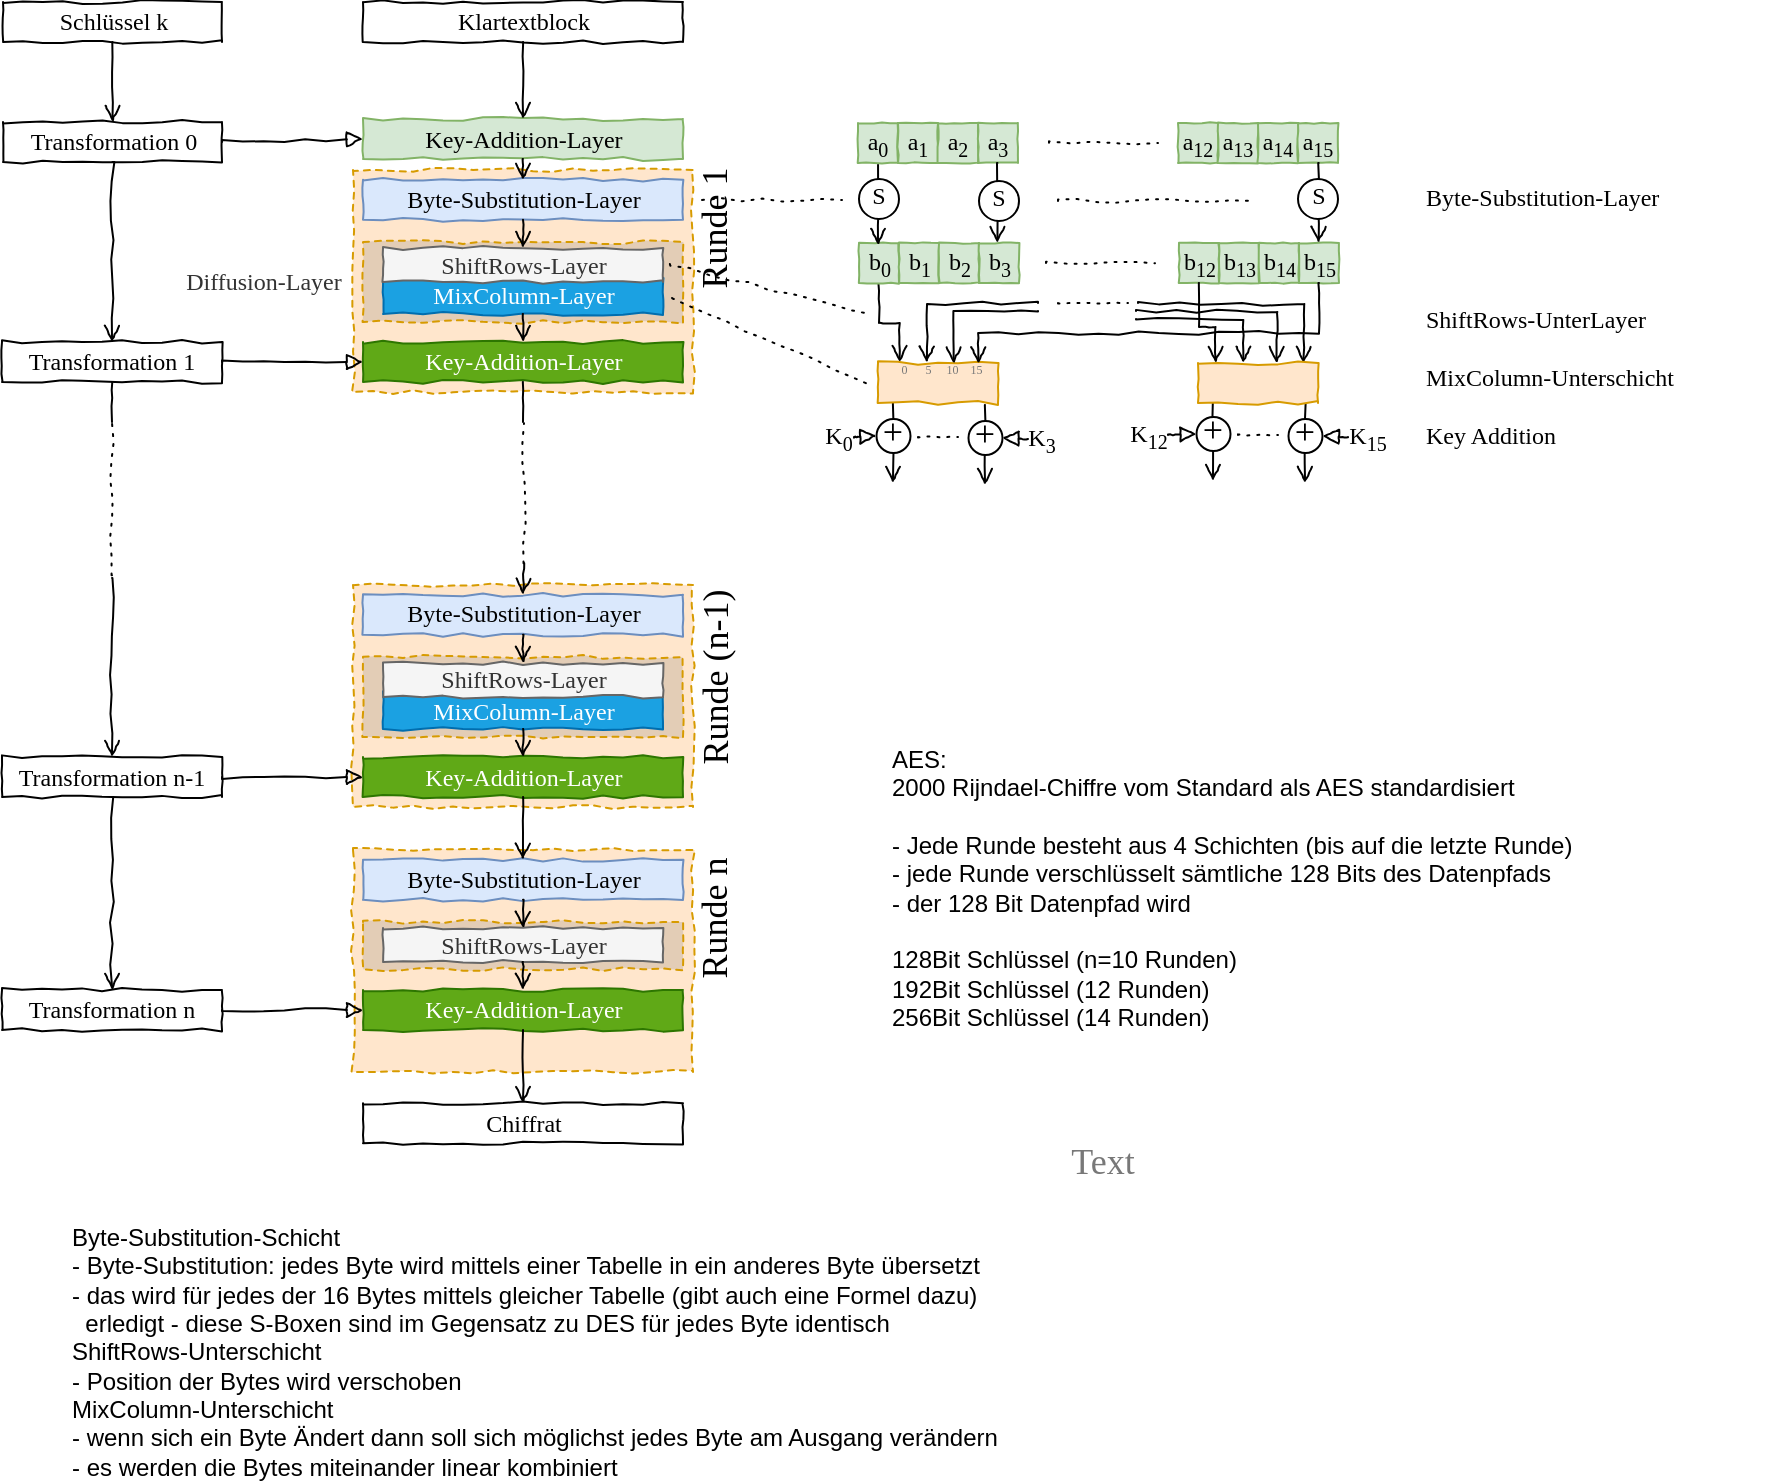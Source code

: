 <mxfile version="13.4.5" type="device"><diagram id="tK-2HApjOKU55LRS7kek" name="Page-1"><mxGraphModel dx="293" dy="493" grid="1" gridSize="10" guides="1" tooltips="1" connect="1" arrows="1" fold="1" page="1" pageScale="1" pageWidth="827" pageHeight="1169" math="0" shadow="0"><root><mxCell id="0"/><mxCell id="1" parent="0"/><mxCell id="UTyz3JUt-HpfUJKw9FKu-76" value="" style="rounded=0;whiteSpace=wrap;html=1;comic=1;fontFamily=Comic Sans MS;dashed=1;fillColor=#ffe6cc;strokeColor=#d79b00;" vertex="1" parent="1"><mxGeometry x="245.5" y="124" width="170" height="111" as="geometry"/></mxCell><mxCell id="UTyz3JUt-HpfUJKw9FKu-71" value="Byte-Substitution-Layer" style="rounded=0;whiteSpace=wrap;html=1;comic=1;fontFamily=Comic Sans MS;fillColor=#dae8fc;strokeColor=#6c8ebf;" vertex="1" parent="1"><mxGeometry x="250.5" y="128.93" width="160" height="20" as="geometry"/></mxCell><mxCell id="UTyz3JUt-HpfUJKw9FKu-74" value="" style="rounded=0;whiteSpace=wrap;html=1;comic=1;fontFamily=Comic Sans MS;dashed=1;strokeColor=#d79b00;fillColor=#E3CDB6;" vertex="1" parent="1"><mxGeometry x="250.5" y="160" width="160" height="40" as="geometry"/></mxCell><mxCell id="UTyz3JUt-HpfUJKw9FKu-73" value="MixColumn-Layer" style="rounded=0;whiteSpace=wrap;html=1;comic=1;fontFamily=Comic Sans MS;fillColor=#1ba1e2;strokeColor=#006EAF;fontColor=#ffffff;" vertex="1" parent="1"><mxGeometry x="260.5" y="178" width="140" height="18" as="geometry"/></mxCell><mxCell id="UTyz3JUt-HpfUJKw9FKu-45" value="" style="endArrow=open;html=1;fontFamily=Comic Sans MS;fontSize=12;comic=1;endFill=0;edgeStyle=orthogonalEdgeStyle;rounded=0;" edge="1" parent="1"><mxGeometry width="50" height="50" relative="1" as="geometry"><mxPoint x="561.5" y="241.5" as="sourcePoint"/><mxPoint x="561.5" y="281.5" as="targetPoint"/></mxGeometry></mxCell><mxCell id="UTyz3JUt-HpfUJKw9FKu-46" value="" style="ellipse;whiteSpace=wrap;html=1;comic=1;fontFamily=Comic Sans MS;fontSize=6;fontStyle=1;sketch=0;" vertex="1" parent="1"><mxGeometry x="553.25" y="249.5" width="17" height="17" as="geometry"/></mxCell><mxCell id="UTyz3JUt-HpfUJKw9FKu-47" value="+" style="text;html=1;align=center;verticalAlign=middle;resizable=0;points=[];autosize=1;fontFamily=Comic Sans MS;fontSize=18;" vertex="1" parent="1"><mxGeometry x="551" y="240.5" width="20" height="30" as="geometry"/></mxCell><mxCell id="UTyz3JUt-HpfUJKw9FKu-43" value="" style="endArrow=block;html=1;fontFamily=Comic Sans MS;fontSize=12;exitX=1;exitY=0.5;exitDx=0;exitDy=0;comic=1;endFill=0;entryX=0;entryY=0.5;entryDx=0;entryDy=0;" edge="1" source="UTyz3JUt-HpfUJKw9FKu-42" parent="1" target="UTyz3JUt-HpfUJKw9FKu-39"><mxGeometry width="50" height="50" relative="1" as="geometry"><mxPoint x="406" y="386" as="sourcePoint"/><mxPoint x="505" y="257.5" as="targetPoint"/></mxGeometry></mxCell><mxCell id="UTyz3JUt-HpfUJKw9FKu-41" value="" style="endArrow=open;html=1;fontFamily=Comic Sans MS;fontSize=12;comic=1;endFill=0;edgeStyle=orthogonalEdgeStyle;rounded=0;" edge="1" parent="1"><mxGeometry width="50" height="50" relative="1" as="geometry"><mxPoint x="515.5" y="240.5" as="sourcePoint"/><mxPoint x="515.5" y="280.5" as="targetPoint"/></mxGeometry></mxCell><mxCell id="UTyz3JUt-HpfUJKw9FKu-39" value="" style="ellipse;whiteSpace=wrap;html=1;comic=1;fontFamily=Comic Sans MS;fontSize=6;fontStyle=1;sketch=0;" vertex="1" parent="1"><mxGeometry x="507.25" y="248.5" width="17" height="17" as="geometry"/></mxCell><mxCell id="UTyz3JUt-HpfUJKw9FKu-40" value="+" style="text;html=1;align=center;verticalAlign=middle;resizable=0;points=[];autosize=1;fontFamily=Comic Sans MS;fontSize=18;" vertex="1" parent="1"><mxGeometry x="505" y="239.5" width="20" height="30" as="geometry"/></mxCell><mxCell id="JIH44mc3897YxsnAydP_-43" value="" style="endArrow=open;html=1;fontFamily=Comic Sans MS;fontSize=12;comic=1;endFill=0;exitX=0.5;exitY=1;exitDx=0;exitDy=0;edgeStyle=orthogonalEdgeStyle;rounded=0;entryX=0.18;entryY=-0.022;entryDx=0;entryDy=0;entryPerimeter=0;" parent="1" source="JIH44mc3897YxsnAydP_-44" target="JIH44mc3897YxsnAydP_-45" edge="1"><mxGeometry width="50" height="50" relative="1" as="geometry"><mxPoint x="519" y="190.5" as="sourcePoint"/><mxPoint x="519" y="239.5" as="targetPoint"/></mxGeometry></mxCell><mxCell id="JIH44mc3897YxsnAydP_-44" value="b&lt;sub&gt;0&lt;/sub&gt;" style="rounded=0;whiteSpace=wrap;html=1;comic=1;fontFamily=Comic Sans MS;fillColor=#d5e8d4;strokeColor=#82b366;" parent="1" vertex="1"><mxGeometry x="498.5" y="160.5" width="20" height="20" as="geometry"/></mxCell><mxCell id="JIH44mc3897YxsnAydP_-45" value="" style="rounded=0;whiteSpace=wrap;html=1;comic=1;fontFamily=Comic Sans MS;fillColor=#ffe6cc;strokeColor=#d79b00;" parent="1" vertex="1"><mxGeometry x="508" y="220.499" width="60" height="20" as="geometry"/></mxCell><mxCell id="JIH44mc3897YxsnAydP_-46" value="Byte-Substitution-Layer" style="rounded=0;whiteSpace=wrap;html=1;comic=1;fontFamily=Comic Sans MS;align=left;strokeColor=none;fillColor=none;" parent="1" vertex="1"><mxGeometry x="780" y="127.5" width="175" height="20" as="geometry"/></mxCell><mxCell id="JIH44mc3897YxsnAydP_-81" value="Klartextblock" style="rounded=0;whiteSpace=wrap;html=1;comic=1;fontFamily=Comic Sans MS;" parent="1" vertex="1"><mxGeometry x="250.5" y="40.0" width="160" height="20" as="geometry"/></mxCell><mxCell id="2" value="Byte-Substitution-Schicht&lt;br&gt;- Byte-Substitution: jedes Byte wird mittels einer Tabelle in ein anderes Byte übersetzt&lt;br&gt;- das wird für jedes der 16 Bytes mittels gleicher Tabelle (gibt auch eine Formel dazu)&lt;br&gt;&amp;nbsp; erledigt - diese S-Boxen sind im Gegensatz zu DES für jedes Byte identisch&lt;br&gt;ShiftRows-Unterschicht&lt;br&gt;- Position der Bytes wird verschoben&lt;br&gt;MixColumn-Unterschicht&lt;br&gt;- wenn sich ein Byte Ändert dann soll sich möglichst jedes Byte am Ausgang verändern&lt;br&gt;- es werden die Bytes miteinander linear kombiniert" style="text;html=1;align=left;verticalAlign=middle;resizable=0;points=[];autosize=1;" vertex="1" parent="1"><mxGeometry x="103" y="650" width="480" height="130" as="geometry"/></mxCell><mxCell id="UTyz3JUt-HpfUJKw9FKu-2" value="b&lt;sub&gt;1&lt;/sub&gt;" style="rounded=0;whiteSpace=wrap;html=1;comic=1;fontFamily=Comic Sans MS;fillColor=#d5e8d4;strokeColor=#82b366;" vertex="1" parent="1"><mxGeometry x="518.5" y="160.5" width="20" height="20" as="geometry"/></mxCell><mxCell id="UTyz3JUt-HpfUJKw9FKu-3" value="b&lt;sub&gt;2&lt;/sub&gt;" style="rounded=0;whiteSpace=wrap;html=1;comic=1;fontFamily=Comic Sans MS;fillColor=#d5e8d4;strokeColor=#82b366;" vertex="1" parent="1"><mxGeometry x="538.5" y="160.5" width="20" height="20" as="geometry"/></mxCell><mxCell id="UTyz3JUt-HpfUJKw9FKu-4" value="b&lt;sub&gt;3&lt;/sub&gt;" style="rounded=0;whiteSpace=wrap;html=1;comic=1;fontFamily=Comic Sans MS;fillColor=#d5e8d4;strokeColor=#82b366;" vertex="1" parent="1"><mxGeometry x="558.5" y="160.5" width="20" height="20" as="geometry"/></mxCell><mxCell id="UTyz3JUt-HpfUJKw9FKu-5" value="b&lt;sub&gt;12&lt;/sub&gt;" style="rounded=0;whiteSpace=wrap;html=1;comic=1;fontFamily=Comic Sans MS;fillColor=#d5e8d4;strokeColor=#82b366;" vertex="1" parent="1"><mxGeometry x="658.5" y="160.5" width="20" height="20" as="geometry"/></mxCell><mxCell id="UTyz3JUt-HpfUJKw9FKu-6" value="b&lt;sub&gt;13&lt;/sub&gt;" style="rounded=0;whiteSpace=wrap;html=1;comic=1;fontFamily=Comic Sans MS;fillColor=#d5e8d4;strokeColor=#82b366;" vertex="1" parent="1"><mxGeometry x="678.5" y="160.5" width="20" height="20" as="geometry"/></mxCell><mxCell id="UTyz3JUt-HpfUJKw9FKu-7" value="b&lt;sub&gt;14&lt;/sub&gt;" style="rounded=0;whiteSpace=wrap;html=1;comic=1;fontFamily=Comic Sans MS;fillColor=#d5e8d4;strokeColor=#82b366;" vertex="1" parent="1"><mxGeometry x="698.5" y="160.5" width="20" height="20" as="geometry"/></mxCell><mxCell id="UTyz3JUt-HpfUJKw9FKu-8" value="b&lt;sub&gt;15&lt;/sub&gt;" style="rounded=0;whiteSpace=wrap;html=1;comic=1;fontFamily=Comic Sans MS;fillColor=#d5e8d4;strokeColor=#82b366;" vertex="1" parent="1"><mxGeometry x="718.5" y="160.5" width="20" height="20" as="geometry"/></mxCell><mxCell id="UTyz3JUt-HpfUJKw9FKu-9" value="" style="endArrow=open;html=1;fontFamily=Comic Sans MS;fontSize=12;comic=1;endFill=0;edgeStyle=orthogonalEdgeStyle;entryX=0.408;entryY=-0.007;entryDx=0;entryDy=0;entryPerimeter=0;sketch=0;rounded=0;" edge="1" parent="1" target="JIH44mc3897YxsnAydP_-45"><mxGeometry width="50" height="50" relative="1" as="geometry"><mxPoint x="588" y="190.5" as="sourcePoint"/><mxPoint x="530" y="230.5" as="targetPoint"/></mxGeometry></mxCell><mxCell id="UTyz3JUt-HpfUJKw9FKu-10" value="" style="endArrow=open;html=1;fontFamily=Comic Sans MS;fontSize=12;comic=1;endFill=0;edgeStyle=orthogonalEdgeStyle;entryX=0.63;entryY=0.012;entryDx=0;entryDy=0;entryPerimeter=0;sketch=0;rounded=0;" edge="1" parent="1" target="JIH44mc3897YxsnAydP_-45"><mxGeometry width="50" height="50" relative="1" as="geometry"><mxPoint x="588" y="194.5" as="sourcePoint"/><mxPoint x="548.04" y="240.499" as="targetPoint"/><Array as="points"><mxPoint x="546" y="194.5"/></Array></mxGeometry></mxCell><mxCell id="UTyz3JUt-HpfUJKw9FKu-11" value="" style="endArrow=open;html=1;fontFamily=Comic Sans MS;fontSize=12;comic=1;endFill=0;edgeStyle=orthogonalEdgeStyle;sketch=0;rounded=0;entryX=0.836;entryY=0.012;entryDx=0;entryDy=0;entryPerimeter=0;exitX=0.5;exitY=1;exitDx=0;exitDy=0;" edge="1" parent="1" source="UTyz3JUt-HpfUJKw9FKu-8" target="JIH44mc3897YxsnAydP_-45"><mxGeometry width="50" height="50" relative="1" as="geometry"><mxPoint x="618" y="198.5" as="sourcePoint"/><mxPoint x="560" y="230.5" as="targetPoint"/><Array as="points"><mxPoint x="729" y="205.5"/><mxPoint x="558" y="205.5"/></Array></mxGeometry></mxCell><mxCell id="UTyz3JUt-HpfUJKw9FKu-14" value="" style="endArrow=open;html=1;fontFamily=Comic Sans MS;fontSize=12;comic=1;endFill=0;edgeStyle=orthogonalEdgeStyle;entryX=0.63;entryY=0.012;entryDx=0;entryDy=0;entryPerimeter=0;sketch=0;rounded=0;exitX=0.5;exitY=1;exitDx=0;exitDy=0;" edge="1" parent="1" source="UTyz3JUt-HpfUJKw9FKu-5"><mxGeometry width="50" height="50" relative="1" as="geometry"><mxPoint x="738" y="194.26" as="sourcePoint"/><mxPoint x="676.8" y="220.499" as="targetPoint"/><Array as="points"><mxPoint x="669" y="202.5"/><mxPoint x="677" y="202.5"/></Array></mxGeometry></mxCell><mxCell id="UTyz3JUt-HpfUJKw9FKu-15" value="" style="endArrow=open;html=1;fontFamily=Comic Sans MS;fontSize=12;comic=1;endFill=0;edgeStyle=orthogonalEdgeStyle;entryX=0.378;entryY=-0.003;entryDx=0;entryDy=0;entryPerimeter=0;sketch=0;rounded=0;" edge="1" parent="1" target="UTyz3JUt-HpfUJKw9FKu-13"><mxGeometry width="50" height="50" relative="1" as="geometry"><mxPoint x="637" y="198.5" as="sourcePoint"/><mxPoint x="565.8" y="240.739" as="targetPoint"/></mxGeometry></mxCell><mxCell id="UTyz3JUt-HpfUJKw9FKu-16" value="" style="endArrow=open;html=1;fontFamily=Comic Sans MS;fontSize=12;comic=1;endFill=0;edgeStyle=orthogonalEdgeStyle;entryX=0.378;entryY=-0.003;entryDx=0;entryDy=0;entryPerimeter=0;sketch=0;rounded=0;" edge="1" parent="1"><mxGeometry width="50" height="50" relative="1" as="geometry"><mxPoint x="637" y="194.5" as="sourcePoint"/><mxPoint x="707.18" y="220.499" as="targetPoint"/></mxGeometry></mxCell><mxCell id="UTyz3JUt-HpfUJKw9FKu-17" value="" style="endArrow=open;html=1;fontFamily=Comic Sans MS;fontSize=12;comic=1;endFill=0;edgeStyle=orthogonalEdgeStyle;entryX=0.378;entryY=-0.003;entryDx=0;entryDy=0;entryPerimeter=0;sketch=0;rounded=0;" edge="1" parent="1"><mxGeometry width="50" height="50" relative="1" as="geometry"><mxPoint x="638" y="190.5" as="sourcePoint"/><mxPoint x="720.68" y="220.499" as="targetPoint"/></mxGeometry></mxCell><mxCell id="UTyz3JUt-HpfUJKw9FKu-18" value="a&lt;sub&gt;0&lt;/sub&gt;" style="rounded=0;whiteSpace=wrap;html=1;comic=1;fontFamily=Comic Sans MS;fillColor=#d5e8d4;strokeColor=#82b366;" vertex="1" parent="1"><mxGeometry x="498" y="100.5" width="20" height="20" as="geometry"/></mxCell><mxCell id="UTyz3JUt-HpfUJKw9FKu-19" value="a&lt;sub&gt;1&lt;/sub&gt;" style="rounded=0;whiteSpace=wrap;html=1;comic=1;fontFamily=Comic Sans MS;fillColor=#d5e8d4;strokeColor=#82b366;" vertex="1" parent="1"><mxGeometry x="518" y="100.5" width="20" height="20" as="geometry"/></mxCell><mxCell id="UTyz3JUt-HpfUJKw9FKu-20" value="a&lt;sub&gt;2&lt;/sub&gt;" style="rounded=0;whiteSpace=wrap;html=1;comic=1;fontFamily=Comic Sans MS;fillColor=#d5e8d4;strokeColor=#82b366;" vertex="1" parent="1"><mxGeometry x="538" y="100.5" width="20" height="20" as="geometry"/></mxCell><mxCell id="UTyz3JUt-HpfUJKw9FKu-21" value="a&lt;sub&gt;3&lt;/sub&gt;" style="rounded=0;whiteSpace=wrap;html=1;comic=1;fontFamily=Comic Sans MS;fillColor=#d5e8d4;strokeColor=#82b366;" vertex="1" parent="1"><mxGeometry x="558" y="100.5" width="20" height="20" as="geometry"/></mxCell><mxCell id="UTyz3JUt-HpfUJKw9FKu-22" value="a&lt;sub&gt;12&lt;/sub&gt;" style="rounded=0;whiteSpace=wrap;html=1;comic=1;fontFamily=Comic Sans MS;fillColor=#d5e8d4;strokeColor=#82b366;" vertex="1" parent="1"><mxGeometry x="658" y="100.5" width="20" height="20" as="geometry"/></mxCell><mxCell id="UTyz3JUt-HpfUJKw9FKu-23" value="a&lt;sub&gt;13&lt;/sub&gt;" style="rounded=0;whiteSpace=wrap;html=1;comic=1;fontFamily=Comic Sans MS;fillColor=#d5e8d4;strokeColor=#82b366;" vertex="1" parent="1"><mxGeometry x="678" y="100.5" width="20" height="20" as="geometry"/></mxCell><mxCell id="UTyz3JUt-HpfUJKw9FKu-24" value="a&lt;sub&gt;14&lt;/sub&gt;" style="rounded=0;whiteSpace=wrap;html=1;comic=1;fontFamily=Comic Sans MS;fillColor=#d5e8d4;strokeColor=#82b366;" vertex="1" parent="1"><mxGeometry x="698" y="100.5" width="20" height="20" as="geometry"/></mxCell><mxCell id="UTyz3JUt-HpfUJKw9FKu-25" value="a&lt;sub&gt;15&lt;/sub&gt;" style="rounded=0;whiteSpace=wrap;html=1;comic=1;fontFamily=Comic Sans MS;fillColor=#d5e8d4;strokeColor=#82b366;" vertex="1" parent="1"><mxGeometry x="718" y="100.5" width="20" height="20" as="geometry"/></mxCell><mxCell id="UTyz3JUt-HpfUJKw9FKu-28" value="" style="endArrow=open;html=1;fontFamily=Comic Sans MS;fontSize=12;comic=1;endFill=0;edgeStyle=orthogonalEdgeStyle;rounded=0;" edge="1" parent="1"><mxGeometry width="50" height="50" relative="1" as="geometry"><mxPoint x="508" y="121.5" as="sourcePoint"/><mxPoint x="508" y="161.5" as="targetPoint"/></mxGeometry></mxCell><mxCell id="UTyz3JUt-HpfUJKw9FKu-29" value="" style="endArrow=open;html=1;fontFamily=Comic Sans MS;fontSize=12;comic=1;endFill=0;edgeStyle=orthogonalEdgeStyle;rounded=0;" edge="1" parent="1"><mxGeometry width="50" height="50" relative="1" as="geometry"><mxPoint x="567.72" y="120.5" as="sourcePoint"/><mxPoint x="567.72" y="160.5" as="targetPoint"/></mxGeometry></mxCell><mxCell id="UTyz3JUt-HpfUJKw9FKu-30" value="" style="endArrow=open;html=1;fontFamily=Comic Sans MS;fontSize=12;comic=1;endFill=0;edgeStyle=orthogonalEdgeStyle;rounded=0;" edge="1" parent="1"><mxGeometry width="50" height="50" relative="1" as="geometry"><mxPoint x="728.36" y="120.5" as="sourcePoint"/><mxPoint x="728.36" y="160.5" as="targetPoint"/></mxGeometry></mxCell><mxCell id="UTyz3JUt-HpfUJKw9FKu-26" value="" style="ellipse;whiteSpace=wrap;html=1;comic=1;fontFamily=Comic Sans MS;fontSize=6;fontStyle=1;sketch=0;" vertex="1" parent="1"><mxGeometry x="498.5" y="128.5" width="20" height="20" as="geometry"/></mxCell><mxCell id="UTyz3JUt-HpfUJKw9FKu-27" value="S" style="text;html=1;align=center;verticalAlign=middle;resizable=0;points=[];autosize=1;fontFamily=Comic Sans MS;" vertex="1" parent="1"><mxGeometry x="498" y="126.5" width="20" height="20" as="geometry"/></mxCell><mxCell id="UTyz3JUt-HpfUJKw9FKu-31" value="" style="ellipse;whiteSpace=wrap;html=1;comic=1;fontFamily=Comic Sans MS;fontSize=6;fontStyle=1;sketch=0;" vertex="1" parent="1"><mxGeometry x="558.5" y="129.5" width="20" height="20" as="geometry"/></mxCell><mxCell id="UTyz3JUt-HpfUJKw9FKu-32" value="S" style="text;html=1;align=center;verticalAlign=middle;resizable=0;points=[];autosize=1;fontFamily=Comic Sans MS;" vertex="1" parent="1"><mxGeometry x="558" y="127.5" width="20" height="20" as="geometry"/></mxCell><mxCell id="UTyz3JUt-HpfUJKw9FKu-33" value="" style="ellipse;whiteSpace=wrap;html=1;comic=1;fontFamily=Comic Sans MS;fontSize=6;fontStyle=1;sketch=0;" vertex="1" parent="1"><mxGeometry x="718" y="128.5" width="20" height="20" as="geometry"/></mxCell><mxCell id="UTyz3JUt-HpfUJKw9FKu-34" value="S" style="text;html=1;align=center;verticalAlign=middle;resizable=0;points=[];autosize=1;fontFamily=Comic Sans MS;" vertex="1" parent="1"><mxGeometry x="717.5" y="126.5" width="20" height="20" as="geometry"/></mxCell><mxCell id="UTyz3JUt-HpfUJKw9FKu-35" value="" style="endArrow=none;html=1;fontFamily=Comic Sans MS;sketch=0;comic=1;dashed=1;dashPattern=1 4;" edge="1" parent="1"><mxGeometry width="50" height="50" relative="1" as="geometry"><mxPoint x="593.5" y="110.36" as="sourcePoint"/><mxPoint x="648" y="110.5" as="targetPoint"/></mxGeometry></mxCell><mxCell id="UTyz3JUt-HpfUJKw9FKu-36" value="" style="endArrow=none;html=1;fontFamily=Comic Sans MS;sketch=0;comic=1;dashed=1;dashPattern=1 4;" edge="1" parent="1"><mxGeometry width="50" height="50" relative="1" as="geometry"><mxPoint x="592" y="170.5" as="sourcePoint"/><mxPoint x="646.5" y="170.64" as="targetPoint"/></mxGeometry></mxCell><mxCell id="UTyz3JUt-HpfUJKw9FKu-37" value="" style="endArrow=none;html=1;fontFamily=Comic Sans MS;sketch=0;comic=1;dashed=1;dashPattern=1 4;" edge="1" parent="1"><mxGeometry width="50" height="50" relative="1" as="geometry"><mxPoint x="598" y="190.5" as="sourcePoint"/><mxPoint x="633" y="190.5" as="targetPoint"/></mxGeometry></mxCell><mxCell id="UTyz3JUt-HpfUJKw9FKu-42" value="K&lt;sub&gt;0&lt;/sub&gt;" style="rounded=0;whiteSpace=wrap;html=1;comic=1;fontFamily=Comic Sans MS;fillColor=none;strokeColor=none;" vertex="1" parent="1"><mxGeometry x="481" y="247.5" width="15" height="20" as="geometry"/></mxCell><mxCell id="UTyz3JUt-HpfUJKw9FKu-44" value="" style="endArrow=block;html=1;fontFamily=Comic Sans MS;fontSize=12;exitX=0;exitY=0.5;exitDx=0;exitDy=0;comic=1;endFill=0;entryX=1;entryY=0.5;entryDx=0;entryDy=0;" edge="1" source="UTyz3JUt-HpfUJKw9FKu-48" target="UTyz3JUt-HpfUJKw9FKu-46" parent="1"><mxGeometry width="50" height="50" relative="1" as="geometry"><mxPoint x="452" y="387" as="sourcePoint"/><mxPoint x="551" y="258.5" as="targetPoint"/></mxGeometry></mxCell><mxCell id="UTyz3JUt-HpfUJKw9FKu-48" value="K&lt;sub&gt;3&lt;/sub&gt;" style="rounded=0;whiteSpace=wrap;html=1;comic=1;fontFamily=Comic Sans MS;fillColor=none;strokeColor=none;" vertex="1" parent="1"><mxGeometry x="583" y="248.5" width="14" height="20" as="geometry"/></mxCell><mxCell id="UTyz3JUt-HpfUJKw9FKu-49" value="" style="endArrow=none;html=1;fontFamily=Comic Sans MS;sketch=0;comic=1;dashed=1;dashPattern=1 4;" edge="1" parent="1"><mxGeometry width="50" height="50" relative="1" as="geometry"><mxPoint x="528" y="257.5" as="sourcePoint"/><mxPoint x="548" y="257.5" as="targetPoint"/></mxGeometry></mxCell><mxCell id="UTyz3JUt-HpfUJKw9FKu-50" value="" style="endArrow=open;html=1;fontFamily=Comic Sans MS;fontSize=12;comic=1;endFill=0;edgeStyle=orthogonalEdgeStyle;rounded=0;" edge="1" parent="1"><mxGeometry width="50" height="50" relative="1" as="geometry"><mxPoint x="721.5" y="240.5" as="sourcePoint"/><mxPoint x="721.5" y="280.5" as="targetPoint"/></mxGeometry></mxCell><mxCell id="UTyz3JUt-HpfUJKw9FKu-51" value="" style="ellipse;whiteSpace=wrap;html=1;comic=1;fontFamily=Comic Sans MS;fontSize=6;fontStyle=1;sketch=0;" vertex="1" parent="1"><mxGeometry x="713.25" y="248.5" width="17" height="17" as="geometry"/></mxCell><mxCell id="UTyz3JUt-HpfUJKw9FKu-52" value="+" style="text;html=1;align=center;verticalAlign=middle;resizable=0;points=[];autosize=1;fontFamily=Comic Sans MS;fontSize=18;" vertex="1" parent="1"><mxGeometry x="711" y="239.5" width="20" height="30" as="geometry"/></mxCell><mxCell id="UTyz3JUt-HpfUJKw9FKu-53" value="" style="endArrow=block;html=1;fontFamily=Comic Sans MS;fontSize=12;exitX=1;exitY=0.5;exitDx=0;exitDy=0;comic=1;endFill=0;entryX=0;entryY=0.5;entryDx=0;entryDy=0;" edge="1" source="UTyz3JUt-HpfUJKw9FKu-57" target="UTyz3JUt-HpfUJKw9FKu-55" parent="1"><mxGeometry width="50" height="50" relative="1" as="geometry"><mxPoint x="566" y="385" as="sourcePoint"/><mxPoint x="665" y="256.5" as="targetPoint"/></mxGeometry></mxCell><mxCell id="UTyz3JUt-HpfUJKw9FKu-54" value="" style="endArrow=open;html=1;fontFamily=Comic Sans MS;fontSize=12;comic=1;endFill=0;edgeStyle=orthogonalEdgeStyle;rounded=0;" edge="1" parent="1"><mxGeometry width="50" height="50" relative="1" as="geometry"><mxPoint x="675.5" y="239.5" as="sourcePoint"/><mxPoint x="675.5" y="279.5" as="targetPoint"/></mxGeometry></mxCell><mxCell id="UTyz3JUt-HpfUJKw9FKu-55" value="" style="ellipse;whiteSpace=wrap;html=1;comic=1;fontFamily=Comic Sans MS;fontSize=6;fontStyle=1;sketch=0;" vertex="1" parent="1"><mxGeometry x="667.25" y="247.5" width="17" height="17" as="geometry"/></mxCell><mxCell id="UTyz3JUt-HpfUJKw9FKu-56" value="+" style="text;html=1;align=center;verticalAlign=middle;resizable=0;points=[];autosize=1;fontFamily=Comic Sans MS;fontSize=18;" vertex="1" parent="1"><mxGeometry x="665" y="238.5" width="20" height="30" as="geometry"/></mxCell><mxCell id="UTyz3JUt-HpfUJKw9FKu-57" value="K&lt;sub&gt;12&lt;/sub&gt;" style="rounded=0;whiteSpace=wrap;html=1;comic=1;fontFamily=Comic Sans MS;fillColor=none;strokeColor=none;" vertex="1" parent="1"><mxGeometry x="634" y="246.5" width="19" height="20" as="geometry"/></mxCell><mxCell id="UTyz3JUt-HpfUJKw9FKu-58" value="" style="endArrow=block;html=1;fontFamily=Comic Sans MS;fontSize=12;exitX=0;exitY=0.5;exitDx=0;exitDy=0;comic=1;endFill=0;entryX=1;entryY=0.5;entryDx=0;entryDy=0;" edge="1" source="UTyz3JUt-HpfUJKw9FKu-59" target="UTyz3JUt-HpfUJKw9FKu-51" parent="1"><mxGeometry width="50" height="50" relative="1" as="geometry"><mxPoint x="612" y="386" as="sourcePoint"/><mxPoint x="711" y="257.5" as="targetPoint"/></mxGeometry></mxCell><mxCell id="UTyz3JUt-HpfUJKw9FKu-59" value="K&lt;sub&gt;15&lt;/sub&gt;" style="rounded=0;whiteSpace=wrap;html=1;comic=1;fontFamily=Comic Sans MS;fillColor=none;strokeColor=none;" vertex="1" parent="1"><mxGeometry x="743" y="247.5" width="20" height="20" as="geometry"/></mxCell><mxCell id="UTyz3JUt-HpfUJKw9FKu-60" value="" style="endArrow=none;html=1;fontFamily=Comic Sans MS;sketch=0;comic=1;dashed=1;dashPattern=1 4;" edge="1" parent="1"><mxGeometry width="50" height="50" relative="1" as="geometry"><mxPoint x="688" y="256.5" as="sourcePoint"/><mxPoint x="708" y="256.5" as="targetPoint"/></mxGeometry></mxCell><mxCell id="UTyz3JUt-HpfUJKw9FKu-13" value="" style="rounded=0;whiteSpace=wrap;html=1;comic=1;fontFamily=Comic Sans MS;fillColor=#ffe6cc;strokeColor=#d79b00;" vertex="1" parent="1"><mxGeometry x="668" y="220.499" width="60" height="20" as="geometry"/></mxCell><mxCell id="UTyz3JUt-HpfUJKw9FKu-61" value="" style="endArrow=none;html=1;fontFamily=Comic Sans MS;sketch=0;comic=1;dashed=1;dashPattern=1 4;" edge="1" parent="1"><mxGeometry width="50" height="50" relative="1" as="geometry"><mxPoint x="598" y="139.5" as="sourcePoint"/><mxPoint x="693.5" y="139.4" as="targetPoint"/></mxGeometry></mxCell><mxCell id="UTyz3JUt-HpfUJKw9FKu-64" value="ShiftRows-UnterLayer" style="rounded=0;whiteSpace=wrap;html=1;comic=1;fontFamily=Comic Sans MS;align=left;strokeColor=none;fillColor=none;" vertex="1" parent="1"><mxGeometry x="780" y="188.5" width="175" height="20" as="geometry"/></mxCell><mxCell id="UTyz3JUt-HpfUJKw9FKu-65" value="MixColumn-Unterschicht" style="rounded=0;whiteSpace=wrap;html=1;comic=1;fontFamily=Comic Sans MS;align=left;strokeColor=none;fillColor=none;" vertex="1" parent="1"><mxGeometry x="780" y="217.5" width="175" height="20" as="geometry"/></mxCell><mxCell id="UTyz3JUt-HpfUJKw9FKu-66" value="Key Addition" style="rounded=0;whiteSpace=wrap;html=1;comic=1;fontFamily=Comic Sans MS;align=left;strokeColor=none;fillColor=none;" vertex="1" parent="1"><mxGeometry x="780" y="246.5" width="175" height="20" as="geometry"/></mxCell><mxCell id="UTyz3JUt-HpfUJKw9FKu-67" value="&lt;font style=&quot;font-size: 6px&quot;&gt;0&amp;nbsp; &amp;nbsp; &amp;nbsp; 5&amp;nbsp; &amp;nbsp; &amp;nbsp;10&amp;nbsp; &amp;nbsp; 15&lt;/font&gt;" style="rounded=0;whiteSpace=wrap;html=1;comic=1;fontFamily=Comic Sans MS;fillColor=none;fontColor=#787878;strokeColor=none;" vertex="1" parent="1"><mxGeometry x="504" y="211.5" width="72" height="20" as="geometry"/></mxCell><mxCell id="UTyz3JUt-HpfUJKw9FKu-70" value="Key-Addition-Layer" style="rounded=0;whiteSpace=wrap;html=1;comic=1;fontFamily=Comic Sans MS;fillColor=#d5e8d4;strokeColor=#82b366;" vertex="1" parent="1"><mxGeometry x="250.5" y="98.5" width="160" height="20" as="geometry"/></mxCell><mxCell id="UTyz3JUt-HpfUJKw9FKu-72" value="ShiftRows-Layer" style="rounded=0;whiteSpace=wrap;html=1;comic=1;fontFamily=Comic Sans MS;fillColor=#f5f5f5;strokeColor=#666666;fontColor=#333333;" vertex="1" parent="1"><mxGeometry x="260.5" y="163" width="140" height="17" as="geometry"/></mxCell><mxCell id="UTyz3JUt-HpfUJKw9FKu-75" value="Key-Addition-Layer" style="rounded=0;whiteSpace=wrap;html=1;comic=1;fontFamily=Comic Sans MS;fillColor=#60a917;strokeColor=#2D7600;fontColor=#ffffff;" vertex="1" parent="1"><mxGeometry x="250.5" y="210" width="160" height="20" as="geometry"/></mxCell><mxCell id="UTyz3JUt-HpfUJKw9FKu-77" value="" style="endArrow=open;html=1;fontFamily=Comic Sans MS;fontSize=12;entryX=0.5;entryY=0;entryDx=0;entryDy=0;comic=1;endFill=0;exitX=0.5;exitY=1;exitDx=0;exitDy=0;" edge="1" parent="1" source="JIH44mc3897YxsnAydP_-81" target="UTyz3JUt-HpfUJKw9FKu-70"><mxGeometry width="50" height="50" relative="1" as="geometry"><mxPoint x="260.5" y="73.35" as="sourcePoint"/><mxPoint x="236.35" y="73.002" as="targetPoint"/></mxGeometry></mxCell><mxCell id="UTyz3JUt-HpfUJKw9FKu-78" value="" style="endArrow=open;html=1;fontFamily=Comic Sans MS;fontSize=12;entryX=0.5;entryY=0;entryDx=0;entryDy=0;comic=1;endFill=0;exitX=0.5;exitY=1;exitDx=0;exitDy=0;" edge="1" parent="1" source="UTyz3JUt-HpfUJKw9FKu-70" target="UTyz3JUt-HpfUJKw9FKu-71"><mxGeometry width="50" height="50" relative="1" as="geometry"><mxPoint x="340.5" y="70" as="sourcePoint"/><mxPoint x="340.5" y="108.5" as="targetPoint"/></mxGeometry></mxCell><mxCell id="UTyz3JUt-HpfUJKw9FKu-79" value="" style="endArrow=open;html=1;fontFamily=Comic Sans MS;fontSize=12;entryX=0.5;entryY=0;entryDx=0;entryDy=0;comic=1;endFill=0;exitX=0.5;exitY=1;exitDx=0;exitDy=0;" edge="1" parent="1" source="UTyz3JUt-HpfUJKw9FKu-71" target="UTyz3JUt-HpfUJKw9FKu-72"><mxGeometry width="50" height="50" relative="1" as="geometry"><mxPoint x="340.5" y="128.5" as="sourcePoint"/><mxPoint x="340.5" y="138.93" as="targetPoint"/></mxGeometry></mxCell><mxCell id="UTyz3JUt-HpfUJKw9FKu-80" value="" style="endArrow=open;html=1;fontFamily=Comic Sans MS;fontSize=12;entryX=0.5;entryY=0;entryDx=0;entryDy=0;comic=1;endFill=0;exitX=0.5;exitY=1;exitDx=0;exitDy=0;" edge="1" parent="1" source="UTyz3JUt-HpfUJKw9FKu-73" target="UTyz3JUt-HpfUJKw9FKu-75"><mxGeometry width="50" height="50" relative="1" as="geometry"><mxPoint x="350.5" y="138.5" as="sourcePoint"/><mxPoint x="350.5" y="148.93" as="targetPoint"/></mxGeometry></mxCell><mxCell id="UTyz3JUt-HpfUJKw9FKu-81" value="Diffusion-Layer" style="rounded=0;whiteSpace=wrap;html=1;comic=1;fontFamily=Comic Sans MS;fontColor=#333333;fillColor=none;strokeColor=none;" vertex="1" parent="1"><mxGeometry x="150.5" y="159.5" width="100" height="40" as="geometry"/></mxCell><mxCell id="UTyz3JUt-HpfUJKw9FKu-83" value="&lt;font color=&quot;#000000&quot;&gt;Runde 1&lt;/font&gt;" style="text;html=1;align=center;verticalAlign=middle;resizable=0;points=[];autosize=1;fontSize=18;fontFamily=Comic Sans MS;fontColor=#787878;rotation=-90;" vertex="1" parent="1"><mxGeometry x="386.5" y="139" width="80" height="30" as="geometry"/></mxCell><mxCell id="UTyz3JUt-HpfUJKw9FKu-85" value="Schlüssel k" style="rounded=0;whiteSpace=wrap;html=1;comic=1;fontFamily=Comic Sans MS;" vertex="1" parent="1"><mxGeometry x="70.5" y="40" width="109.5" height="20" as="geometry"/></mxCell><mxCell id="UTyz3JUt-HpfUJKw9FKu-86" value="Transformation 0" style="rounded=0;whiteSpace=wrap;html=1;comic=1;fontFamily=Comic Sans MS;" vertex="1" parent="1"><mxGeometry x="70.5" y="100" width="109.5" height="20" as="geometry"/></mxCell><mxCell id="UTyz3JUt-HpfUJKw9FKu-87" value="" style="endArrow=block;html=1;fontFamily=Comic Sans MS;fontSize=12;comic=1;endFill=0;entryX=0;entryY=0.5;entryDx=0;entryDy=0;exitX=1;exitY=0.5;exitDx=0;exitDy=0;" edge="1" parent="1" source="UTyz3JUt-HpfUJKw9FKu-86" target="UTyz3JUt-HpfUJKw9FKu-70"><mxGeometry width="50" height="50" relative="1" as="geometry"><mxPoint x="181.5" y="138.09" as="sourcePoint"/><mxPoint x="180.5" y="235.919" as="targetPoint"/></mxGeometry></mxCell><mxCell id="UTyz3JUt-HpfUJKw9FKu-88" value="Transformation 1" style="rounded=0;whiteSpace=wrap;html=1;comic=1;fontFamily=Comic Sans MS;" vertex="1" parent="1"><mxGeometry x="70" y="210" width="110" height="20" as="geometry"/></mxCell><mxCell id="UTyz3JUt-HpfUJKw9FKu-89" value="" style="endArrow=block;html=1;fontFamily=Comic Sans MS;fontSize=12;comic=1;endFill=0;entryX=0;entryY=0.5;entryDx=0;entryDy=0;exitX=1;exitY=0.5;exitDx=0;exitDy=0;" edge="1" parent="1" source="UTyz3JUt-HpfUJKw9FKu-88" target="UTyz3JUt-HpfUJKw9FKu-75"><mxGeometry width="50" height="50" relative="1" as="geometry"><mxPoint x="180.5" y="120" as="sourcePoint"/><mxPoint x="260.5" y="118.5" as="targetPoint"/></mxGeometry></mxCell><mxCell id="UTyz3JUt-HpfUJKw9FKu-90" value="" style="endArrow=open;html=1;fontFamily=Comic Sans MS;fontSize=12;entryX=0.5;entryY=0;entryDx=0;entryDy=0;comic=1;endFill=0;exitX=0.5;exitY=1;exitDx=0;exitDy=0;" edge="1" parent="1" source="UTyz3JUt-HpfUJKw9FKu-85" target="UTyz3JUt-HpfUJKw9FKu-86"><mxGeometry width="50" height="50" relative="1" as="geometry"><mxPoint x="370.5" y="70" as="sourcePoint"/><mxPoint x="370.5" y="108.5" as="targetPoint"/></mxGeometry></mxCell><mxCell id="UTyz3JUt-HpfUJKw9FKu-91" value="" style="endArrow=open;html=1;fontFamily=Comic Sans MS;fontSize=12;entryX=0.5;entryY=0;entryDx=0;entryDy=0;comic=1;endFill=0;exitX=0.5;exitY=1;exitDx=0;exitDy=0;" edge="1" parent="1" source="UTyz3JUt-HpfUJKw9FKu-86" target="UTyz3JUt-HpfUJKw9FKu-88"><mxGeometry width="50" height="50" relative="1" as="geometry"><mxPoint x="145.25" y="70" as="sourcePoint"/><mxPoint x="145.5" y="110" as="targetPoint"/></mxGeometry></mxCell><mxCell id="UTyz3JUt-HpfUJKw9FKu-92" value="" style="endArrow=none;html=1;fontFamily=Comic Sans MS;fontSize=12;comic=1;endFill=0;exitX=0.5;exitY=1;exitDx=0;exitDy=0;" edge="1" parent="1" source="UTyz3JUt-HpfUJKw9FKu-88"><mxGeometry width="50" height="50" relative="1" as="geometry"><mxPoint x="145.5" y="130" as="sourcePoint"/><mxPoint x="125" y="250" as="targetPoint"/></mxGeometry></mxCell><mxCell id="UTyz3JUt-HpfUJKw9FKu-93" value="" style="endArrow=none;html=1;fontFamily=Comic Sans MS;fontSize=12;comic=1;endFill=0;exitX=0.5;exitY=1;exitDx=0;exitDy=0;" edge="1" parent="1" source="UTyz3JUt-HpfUJKw9FKu-75"><mxGeometry width="50" height="50" relative="1" as="geometry"><mxPoint x="115" y="240" as="sourcePoint"/><mxPoint x="330.5" y="250" as="targetPoint"/></mxGeometry></mxCell><mxCell id="UTyz3JUt-HpfUJKw9FKu-94" value="" style="rounded=0;whiteSpace=wrap;html=1;comic=1;fontFamily=Comic Sans MS;dashed=1;fillColor=#ffe6cc;strokeColor=#d79b00;" vertex="1" parent="1"><mxGeometry x="245.5" y="331.5" width="170" height="111" as="geometry"/></mxCell><mxCell id="UTyz3JUt-HpfUJKw9FKu-95" value="Byte-Substitution-Layer" style="rounded=0;whiteSpace=wrap;html=1;comic=1;fontFamily=Comic Sans MS;fillColor=#dae8fc;strokeColor=#6c8ebf;" vertex="1" parent="1"><mxGeometry x="250.5" y="336.43" width="160" height="20" as="geometry"/></mxCell><mxCell id="UTyz3JUt-HpfUJKw9FKu-96" value="" style="rounded=0;whiteSpace=wrap;html=1;comic=1;fontFamily=Comic Sans MS;dashed=1;strokeColor=#d79b00;fillColor=#E3CDB6;" vertex="1" parent="1"><mxGeometry x="250.5" y="367.5" width="160" height="40" as="geometry"/></mxCell><mxCell id="UTyz3JUt-HpfUJKw9FKu-97" value="MixColumn-Layer" style="rounded=0;whiteSpace=wrap;html=1;comic=1;fontFamily=Comic Sans MS;fillColor=#1ba1e2;strokeColor=#006EAF;fontColor=#ffffff;" vertex="1" parent="1"><mxGeometry x="260.5" y="385.5" width="140" height="18" as="geometry"/></mxCell><mxCell id="UTyz3JUt-HpfUJKw9FKu-98" value="ShiftRows-Layer" style="rounded=0;whiteSpace=wrap;html=1;comic=1;fontFamily=Comic Sans MS;fillColor=#f5f5f5;strokeColor=#666666;fontColor=#333333;" vertex="1" parent="1"><mxGeometry x="260.5" y="370.5" width="140" height="17" as="geometry"/></mxCell><mxCell id="UTyz3JUt-HpfUJKw9FKu-99" value="Key-Addition-Layer" style="rounded=0;whiteSpace=wrap;html=1;comic=1;fontFamily=Comic Sans MS;fillColor=#60a917;strokeColor=#2D7600;fontColor=#ffffff;" vertex="1" parent="1"><mxGeometry x="250.5" y="417.5" width="160" height="20" as="geometry"/></mxCell><mxCell id="UTyz3JUt-HpfUJKw9FKu-100" value="" style="endArrow=open;html=1;fontFamily=Comic Sans MS;fontSize=12;entryX=0.5;entryY=0;entryDx=0;entryDy=0;comic=1;endFill=0;" edge="1" target="UTyz3JUt-HpfUJKw9FKu-95" parent="1"><mxGeometry width="50" height="50" relative="1" as="geometry"><mxPoint x="331" y="320.57" as="sourcePoint"/><mxPoint x="340.5" y="316" as="targetPoint"/></mxGeometry></mxCell><mxCell id="UTyz3JUt-HpfUJKw9FKu-101" value="" style="endArrow=open;html=1;fontFamily=Comic Sans MS;fontSize=12;entryX=0.5;entryY=0;entryDx=0;entryDy=0;comic=1;endFill=0;exitX=0.5;exitY=1;exitDx=0;exitDy=0;" edge="1" source="UTyz3JUt-HpfUJKw9FKu-95" target="UTyz3JUt-HpfUJKw9FKu-98" parent="1"><mxGeometry width="50" height="50" relative="1" as="geometry"><mxPoint x="340.5" y="336" as="sourcePoint"/><mxPoint x="340.5" y="346.43" as="targetPoint"/></mxGeometry></mxCell><mxCell id="UTyz3JUt-HpfUJKw9FKu-102" value="" style="endArrow=open;html=1;fontFamily=Comic Sans MS;fontSize=12;entryX=0.5;entryY=0;entryDx=0;entryDy=0;comic=1;endFill=0;exitX=0.5;exitY=1;exitDx=0;exitDy=0;" edge="1" source="UTyz3JUt-HpfUJKw9FKu-97" target="UTyz3JUt-HpfUJKw9FKu-99" parent="1"><mxGeometry width="50" height="50" relative="1" as="geometry"><mxPoint x="350.5" y="346" as="sourcePoint"/><mxPoint x="350.5" y="356.43" as="targetPoint"/></mxGeometry></mxCell><mxCell id="UTyz3JUt-HpfUJKw9FKu-104" value="&lt;font color=&quot;#000000&quot;&gt;Runde (n-1)&lt;/font&gt;" style="text;html=1;align=center;verticalAlign=middle;resizable=0;points=[];autosize=1;fontSize=18;fontFamily=Comic Sans MS;fontColor=#787878;rotation=-90;" vertex="1" parent="1"><mxGeometry x="371.5" y="363.5" width="110" height="30" as="geometry"/></mxCell><mxCell id="UTyz3JUt-HpfUJKw9FKu-106" value="Transformation n-1" style="rounded=0;whiteSpace=wrap;html=1;comic=1;fontFamily=Comic Sans MS;" vertex="1" parent="1"><mxGeometry x="70" y="417.5" width="110" height="20" as="geometry"/></mxCell><mxCell id="UTyz3JUt-HpfUJKw9FKu-107" value="" style="endArrow=block;html=1;fontFamily=Comic Sans MS;fontSize=12;comic=1;endFill=0;entryX=0;entryY=0.5;entryDx=0;entryDy=0;exitX=1;exitY=0.5;exitDx=0;exitDy=0;" edge="1" source="UTyz3JUt-HpfUJKw9FKu-106" target="UTyz3JUt-HpfUJKw9FKu-99" parent="1"><mxGeometry width="50" height="50" relative="1" as="geometry"><mxPoint x="180.5" y="327.5" as="sourcePoint"/><mxPoint x="260.5" y="326" as="targetPoint"/></mxGeometry></mxCell><mxCell id="UTyz3JUt-HpfUJKw9FKu-108" value="" style="endArrow=open;html=1;fontFamily=Comic Sans MS;fontSize=12;entryX=0.5;entryY=0;entryDx=0;entryDy=0;comic=1;endFill=0;" edge="1" target="UTyz3JUt-HpfUJKw9FKu-106" parent="1"><mxGeometry width="50" height="50" relative="1" as="geometry"><mxPoint x="125" y="328" as="sourcePoint"/><mxPoint x="145.5" y="317.5" as="targetPoint"/></mxGeometry></mxCell><mxCell id="UTyz3JUt-HpfUJKw9FKu-111" value="" style="rounded=0;whiteSpace=wrap;html=1;comic=1;fontFamily=Comic Sans MS;dashed=1;fillColor=#ffe6cc;strokeColor=#d79b00;" vertex="1" parent="1"><mxGeometry x="245.5" y="464" width="170" height="111" as="geometry"/></mxCell><mxCell id="UTyz3JUt-HpfUJKw9FKu-112" value="Byte-Substitution-Layer" style="rounded=0;whiteSpace=wrap;html=1;comic=1;fontFamily=Comic Sans MS;fillColor=#dae8fc;strokeColor=#6c8ebf;" vertex="1" parent="1"><mxGeometry x="250.5" y="468.93" width="160" height="20" as="geometry"/></mxCell><mxCell id="UTyz3JUt-HpfUJKw9FKu-113" value="" style="rounded=0;whiteSpace=wrap;html=1;comic=1;fontFamily=Comic Sans MS;dashed=1;strokeColor=#d79b00;fillColor=#E3CDB6;" vertex="1" parent="1"><mxGeometry x="250.5" y="500" width="160" height="23.57" as="geometry"/></mxCell><mxCell id="UTyz3JUt-HpfUJKw9FKu-115" value="ShiftRows-Layer" style="rounded=0;whiteSpace=wrap;html=1;comic=1;fontFamily=Comic Sans MS;fillColor=#f5f5f5;strokeColor=#666666;fontColor=#333333;" vertex="1" parent="1"><mxGeometry x="260.5" y="503" width="140" height="17" as="geometry"/></mxCell><mxCell id="UTyz3JUt-HpfUJKw9FKu-116" value="Key-Addition-Layer" style="rounded=0;whiteSpace=wrap;html=1;comic=1;fontFamily=Comic Sans MS;fillColor=#60a917;strokeColor=#2D7600;fontColor=#ffffff;" vertex="1" parent="1"><mxGeometry x="250.5" y="534.0" width="160" height="20" as="geometry"/></mxCell><mxCell id="UTyz3JUt-HpfUJKw9FKu-117" value="" style="endArrow=open;html=1;fontFamily=Comic Sans MS;fontSize=12;entryX=0.5;entryY=0;entryDx=0;entryDy=0;comic=1;endFill=0;exitX=0.5;exitY=1;exitDx=0;exitDy=0;" edge="1" target="UTyz3JUt-HpfUJKw9FKu-112" parent="1" source="UTyz3JUt-HpfUJKw9FKu-99"><mxGeometry width="50" height="50" relative="1" as="geometry"><mxPoint x="330.5" y="458.5" as="sourcePoint"/><mxPoint x="340.5" y="448.5" as="targetPoint"/></mxGeometry></mxCell><mxCell id="UTyz3JUt-HpfUJKw9FKu-118" value="" style="endArrow=open;html=1;fontFamily=Comic Sans MS;fontSize=12;entryX=0.5;entryY=0;entryDx=0;entryDy=0;comic=1;endFill=0;exitX=0.5;exitY=1;exitDx=0;exitDy=0;" edge="1" source="UTyz3JUt-HpfUJKw9FKu-112" target="UTyz3JUt-HpfUJKw9FKu-115" parent="1"><mxGeometry width="50" height="50" relative="1" as="geometry"><mxPoint x="340.5" y="468.5" as="sourcePoint"/><mxPoint x="340.5" y="478.93" as="targetPoint"/></mxGeometry></mxCell><mxCell id="UTyz3JUt-HpfUJKw9FKu-119" value="" style="endArrow=open;html=1;fontFamily=Comic Sans MS;fontSize=12;entryX=0.5;entryY=0;entryDx=0;entryDy=0;comic=1;endFill=0;exitX=0.5;exitY=1;exitDx=0;exitDy=0;" edge="1" source="UTyz3JUt-HpfUJKw9FKu-115" target="UTyz3JUt-HpfUJKw9FKu-116" parent="1"><mxGeometry width="50" height="50" relative="1" as="geometry"><mxPoint x="330.5" y="520.0" as="sourcePoint"/><mxPoint x="350.5" y="472.93" as="targetPoint"/></mxGeometry></mxCell><mxCell id="UTyz3JUt-HpfUJKw9FKu-121" value="&lt;font color=&quot;#000000&quot;&gt;Runde n&lt;/font&gt;" style="text;html=1;align=center;verticalAlign=middle;resizable=0;points=[];autosize=1;fontSize=18;fontFamily=Comic Sans MS;fontColor=#787878;rotation=-90;" vertex="1" parent="1"><mxGeometry x="386.5" y="484" width="80" height="30" as="geometry"/></mxCell><mxCell id="UTyz3JUt-HpfUJKw9FKu-122" value="Transformation n" style="rounded=0;whiteSpace=wrap;html=1;comic=1;fontFamily=Comic Sans MS;" vertex="1" parent="1"><mxGeometry x="70" y="534" width="110" height="20" as="geometry"/></mxCell><mxCell id="UTyz3JUt-HpfUJKw9FKu-123" value="" style="endArrow=block;html=1;fontFamily=Comic Sans MS;fontSize=12;comic=1;endFill=0;entryX=0;entryY=0.5;entryDx=0;entryDy=0;exitX=1;exitY=0.5;exitDx=0;exitDy=0;" edge="1" source="UTyz3JUt-HpfUJKw9FKu-122" target="UTyz3JUt-HpfUJKw9FKu-116" parent="1"><mxGeometry width="50" height="50" relative="1" as="geometry"><mxPoint x="180.5" y="444" as="sourcePoint"/><mxPoint x="260.5" y="442.5" as="targetPoint"/></mxGeometry></mxCell><mxCell id="UTyz3JUt-HpfUJKw9FKu-124" value="" style="endArrow=open;html=1;fontFamily=Comic Sans MS;fontSize=12;entryX=0.5;entryY=0;entryDx=0;entryDy=0;comic=1;endFill=0;exitX=0.5;exitY=1;exitDx=0;exitDy=0;" edge="1" target="UTyz3JUt-HpfUJKw9FKu-122" parent="1" source="UTyz3JUt-HpfUJKw9FKu-106"><mxGeometry width="50" height="50" relative="1" as="geometry"><mxPoint x="135.5" y="460.0" as="sourcePoint"/><mxPoint x="145.5" y="450" as="targetPoint"/></mxGeometry></mxCell><mxCell id="UTyz3JUt-HpfUJKw9FKu-127" value="" style="endArrow=open;html=1;fontFamily=Comic Sans MS;fontSize=12;entryX=0.5;entryY=0;entryDx=0;entryDy=0;comic=1;endFill=0;exitX=0.5;exitY=1;exitDx=0;exitDy=0;" edge="1" parent="1" source="UTyz3JUt-HpfUJKw9FKu-116" target="UTyz3JUt-HpfUJKw9FKu-128"><mxGeometry width="50" height="50" relative="1" as="geometry"><mxPoint x="330.21" y="560.57" as="sourcePoint"/><mxPoint x="330.21" y="592.0" as="targetPoint"/></mxGeometry></mxCell><mxCell id="UTyz3JUt-HpfUJKw9FKu-128" value="Chiffrat" style="rounded=0;whiteSpace=wrap;html=1;comic=1;fontFamily=Comic Sans MS;" vertex="1" parent="1"><mxGeometry x="250.5" y="590.57" width="160" height="20" as="geometry"/></mxCell><mxCell id="UTyz3JUt-HpfUJKw9FKu-129" value="" style="endArrow=none;html=1;fontFamily=Comic Sans MS;sketch=0;comic=1;dashed=1;dashPattern=1 4;" edge="1" parent="1"><mxGeometry width="50" height="50" relative="1" as="geometry"><mxPoint x="331" y="320.57" as="sourcePoint"/><mxPoint x="331" y="250.57" as="targetPoint"/></mxGeometry></mxCell><mxCell id="UTyz3JUt-HpfUJKw9FKu-130" value="" style="endArrow=none;html=1;fontFamily=Comic Sans MS;sketch=0;comic=1;dashed=1;dashPattern=1 4;" edge="1" parent="1"><mxGeometry width="50" height="50" relative="1" as="geometry"><mxPoint x="125" y="326.57" as="sourcePoint"/><mxPoint x="125" y="250.57" as="targetPoint"/></mxGeometry></mxCell><mxCell id="UTyz3JUt-HpfUJKw9FKu-131" value="" style="endArrow=none;html=1;fontFamily=Comic Sans MS;sketch=0;comic=1;dashed=1;dashPattern=1 4;" edge="1" parent="1"><mxGeometry width="50" height="50" relative="1" as="geometry"><mxPoint x="420" y="139" as="sourcePoint"/><mxPoint x="490" y="139" as="targetPoint"/></mxGeometry></mxCell><mxCell id="UTyz3JUt-HpfUJKw9FKu-132" value="" style="endArrow=none;html=1;fontFamily=Comic Sans MS;sketch=0;comic=1;dashed=1;dashPattern=1 4;exitX=0.959;exitY=0.275;exitDx=0;exitDy=0;exitPerimeter=0;" edge="1" parent="1" source="UTyz3JUt-HpfUJKw9FKu-74"><mxGeometry width="50" height="50" relative="1" as="geometry"><mxPoint x="434" y="196" as="sourcePoint"/><mxPoint x="504" y="196" as="targetPoint"/></mxGeometry></mxCell><mxCell id="UTyz3JUt-HpfUJKw9FKu-133" value="" style="endArrow=none;html=1;fontFamily=Comic Sans MS;sketch=0;comic=1;dashed=1;dashPattern=1 4;exitX=0.966;exitY=0.7;exitDx=0;exitDy=0;exitPerimeter=0;entryX=0;entryY=1;entryDx=0;entryDy=0;" edge="1" parent="1" source="UTyz3JUt-HpfUJKw9FKu-74" target="UTyz3JUt-HpfUJKw9FKu-67"><mxGeometry width="50" height="50" relative="1" as="geometry"><mxPoint x="413.94" y="181" as="sourcePoint"/><mxPoint x="514" y="206" as="targetPoint"/></mxGeometry></mxCell><mxCell id="UTyz3JUt-HpfUJKw9FKu-134" value="AES:&lt;br&gt;2000 Rijndael-Chiffre vom Standard als AES standardisiert&lt;br&gt;&lt;br&gt;- Jede Runde besteht aus 4 Schichten (bis auf die letzte Runde)&lt;br&gt;- jede Runde verschlüsselt sämtliche 128 Bits des Datenpfads&lt;br&gt;- der 128 Bit Datenpfad wird&amp;nbsp;&lt;br&gt;&lt;br&gt;128Bit Schlüssel (n=10 Runden)&lt;br&gt;192Bit Schlüssel (12 Runden)&lt;br&gt;256Bit Schlüssel (14 Runden)" style="text;html=1;align=left;verticalAlign=middle;resizable=0;points=[];autosize=1;" vertex="1" parent="1"><mxGeometry x="513" y="407.5" width="360" height="150" as="geometry"/></mxCell><mxCell id="UTyz3JUt-HpfUJKw9FKu-135" value="Text" style="text;html=1;align=center;verticalAlign=middle;resizable=0;points=[];autosize=1;fontSize=18;fontFamily=Comic Sans MS;fontColor=#787878;" vertex="1" parent="1"><mxGeometry x="600" y="610" width="40" height="20" as="geometry"/></mxCell></root></mxGraphModel></diagram></mxfile>